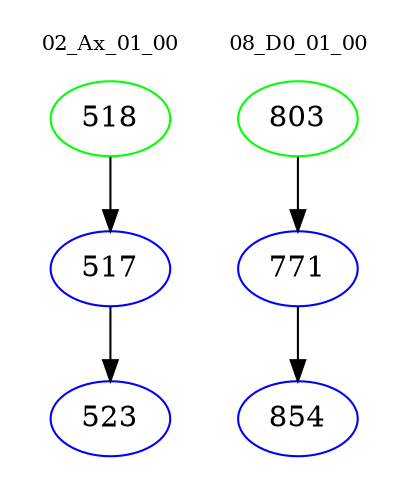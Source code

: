 digraph{
subgraph cluster_0 {
color = white
label = "02_Ax_01_00";
fontsize=10;
T0_518 [label="518", color="green"]
T0_518 -> T0_517 [color="black"]
T0_517 [label="517", color="blue"]
T0_517 -> T0_523 [color="black"]
T0_523 [label="523", color="blue"]
}
subgraph cluster_1 {
color = white
label = "08_D0_01_00";
fontsize=10;
T1_803 [label="803", color="green"]
T1_803 -> T1_771 [color="black"]
T1_771 [label="771", color="blue"]
T1_771 -> T1_854 [color="black"]
T1_854 [label="854", color="blue"]
}
}
